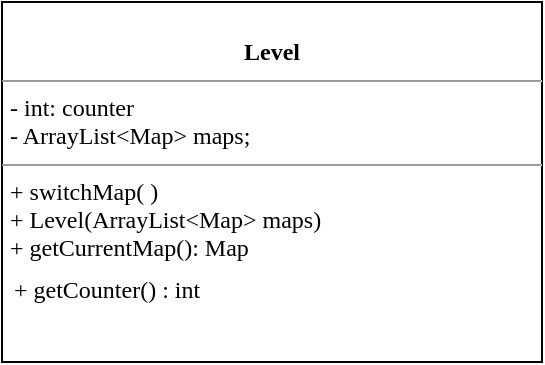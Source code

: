 <mxfile version="20.7.4" type="device"><diagram id="LE2LLMZp-eDtAPiaYjs-" name="Pagina-1"><mxGraphModel dx="794" dy="525" grid="1" gridSize="10" guides="1" tooltips="1" connect="1" arrows="1" fold="1" page="1" pageScale="1" pageWidth="827" pageHeight="1169" math="0" shadow="0"><root><mxCell id="0"/><mxCell id="1" parent="0"/><mxCell id="d_n-mufXrUTgYWkeaTrG-5" value="&lt;p style=&quot;margin:0px;margin-top:4px;text-align:center;&quot;&gt;&lt;br&gt;&lt;b&gt;Level&lt;/b&gt;&lt;/p&gt;&lt;hr size=&quot;1&quot;&gt;&lt;p style=&quot;margin:0px;margin-left:4px;&quot;&gt;- int: counter&lt;/p&gt;&lt;p style=&quot;margin:0px;margin-left:4px;&quot;&gt;- ArrayList&amp;lt;Map&amp;gt; maps;&lt;/p&gt;&lt;hr size=&quot;1&quot;&gt;&lt;p style=&quot;margin:0px;margin-left:4px;&quot;&gt;+ switchMap( )&lt;br&gt;+ Level(ArrayList&amp;lt;Map&amp;gt; maps)&lt;/p&gt;&lt;p style=&quot;margin:0px;margin-left:4px;&quot;&gt;+ getCurrentMap(): Map&lt;/p&gt;&lt;p style=&quot;margin:0px;margin-left:4px;&quot;&gt;&lt;br&gt;&lt;/p&gt;" style="verticalAlign=top;align=left;overflow=fill;fontSize=12;fontFamily=Lucida Console;html=1;" parent="1" vertex="1"><mxGeometry x="250" y="130" width="270" height="180" as="geometry"/></mxCell><mxCell id="eAkxUJSbnkb9-9CELbvT-1" value="+ getCounter() : int" style="text;strokeColor=none;fillColor=none;align=left;verticalAlign=top;spacingLeft=4;spacingRight=4;overflow=hidden;rotatable=0;points=[[0,0.5],[1,0.5]];portConstraint=eastwest;fontFamily=Lucida Console;" vertex="1" parent="1"><mxGeometry x="250" y="260" width="160" height="26" as="geometry"/></mxCell></root></mxGraphModel></diagram></mxfile>